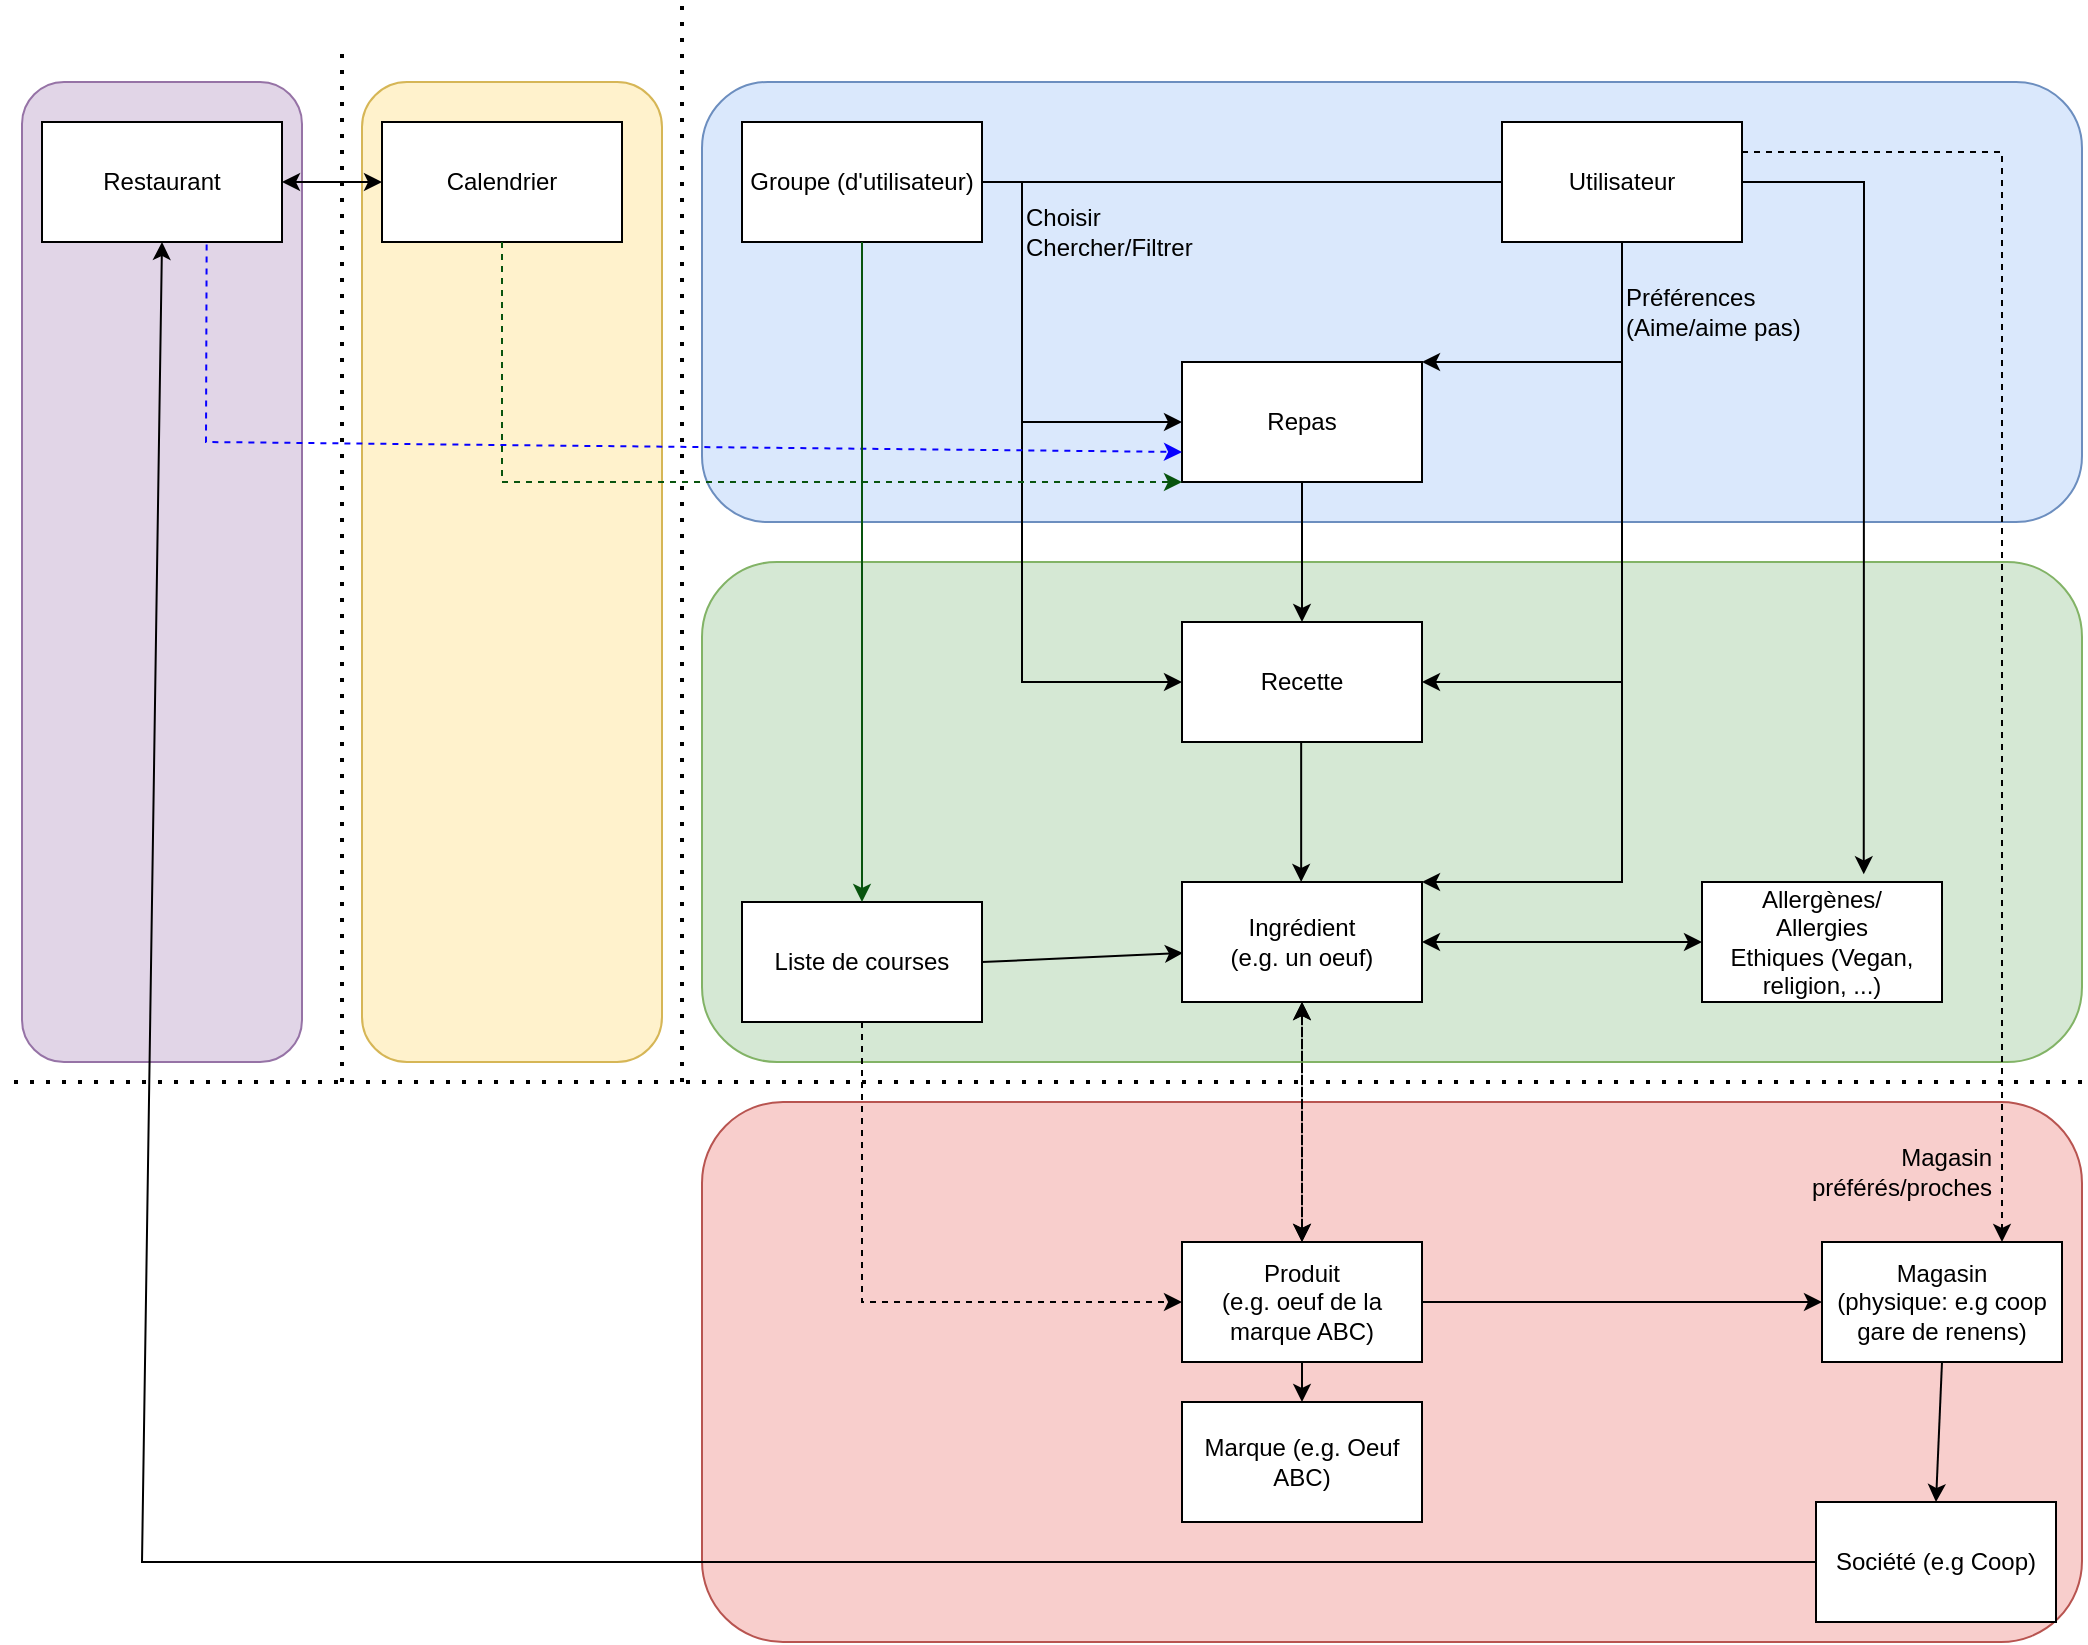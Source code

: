 <mxfile version="16.6.5" type="device"><diagram id="wpIbXrgmIj017l_0P1Ag" name="Page-1"><mxGraphModel dx="2858" dy="2178" grid="1" gridSize="10" guides="1" tooltips="1" connect="1" arrows="1" fold="1" page="1" pageScale="1" pageWidth="827" pageHeight="1169" math="0" shadow="0"><root><mxCell id="0"/><mxCell id="1" parent="0"/><mxCell id="CRGKNqj84p8VnZ42y4gL-60" value="" style="rounded=1;whiteSpace=wrap;html=1;fillColor=#e1d5e7;strokeColor=#9673a6;" vertex="1" parent="1"><mxGeometry x="-300" width="140" height="490" as="geometry"/></mxCell><mxCell id="CRGKNqj84p8VnZ42y4gL-59" value="" style="rounded=1;whiteSpace=wrap;html=1;fillColor=#fff2cc;strokeColor=#d6b656;" vertex="1" parent="1"><mxGeometry x="-130" width="150" height="490" as="geometry"/></mxCell><mxCell id="CRGKNqj84p8VnZ42y4gL-58" value="" style="rounded=1;whiteSpace=wrap;html=1;fillColor=#f8cecc;strokeColor=#b85450;" vertex="1" parent="1"><mxGeometry x="40" y="510" width="690" height="270" as="geometry"/></mxCell><mxCell id="CRGKNqj84p8VnZ42y4gL-56" value="" style="rounded=1;whiteSpace=wrap;html=1;fillColor=#d5e8d4;strokeColor=#82b366;" vertex="1" parent="1"><mxGeometry x="40" y="240" width="690" height="250" as="geometry"/></mxCell><mxCell id="CRGKNqj84p8VnZ42y4gL-55" value="" style="rounded=1;whiteSpace=wrap;html=1;fillColor=#dae8fc;strokeColor=#6c8ebf;" vertex="1" parent="1"><mxGeometry x="40" width="690" height="220" as="geometry"/></mxCell><mxCell id="CRGKNqj84p8VnZ42y4gL-1" value="Ingrédient&lt;br&gt;(e.g. un oeuf)" style="rounded=0;whiteSpace=wrap;html=1;" vertex="1" parent="1"><mxGeometry x="280" y="400" width="120" height="60" as="geometry"/></mxCell><mxCell id="CRGKNqj84p8VnZ42y4gL-28" value="" style="edgeStyle=orthogonalEdgeStyle;rounded=0;orthogonalLoop=1;jettySize=auto;html=1;dashed=1;startArrow=classic;startFill=1;" edge="1" parent="1" source="CRGKNqj84p8VnZ42y4gL-2" target="CRGKNqj84p8VnZ42y4gL-1"><mxGeometry relative="1" as="geometry"/></mxCell><mxCell id="CRGKNqj84p8VnZ42y4gL-2" value="Produit&lt;br&gt;(e.g. oeuf de la marque ABC)" style="rounded=0;whiteSpace=wrap;html=1;" vertex="1" parent="1"><mxGeometry x="280" y="580" width="120" height="60" as="geometry"/></mxCell><mxCell id="CRGKNqj84p8VnZ42y4gL-3" value="" style="endArrow=none;dashed=1;html=1;dashPattern=1 3;strokeWidth=2;rounded=0;" edge="1" parent="1"><mxGeometry width="50" height="50" relative="1" as="geometry"><mxPoint x="730" y="500" as="sourcePoint"/><mxPoint x="-310" y="500" as="targetPoint"/></mxGeometry></mxCell><mxCell id="CRGKNqj84p8VnZ42y4gL-4" value="&lt;div&gt;Utilisateur&lt;/div&gt;" style="rounded=0;whiteSpace=wrap;html=1;" vertex="1" parent="1"><mxGeometry x="440" y="20" width="120" height="60" as="geometry"/></mxCell><mxCell id="CRGKNqj84p8VnZ42y4gL-5" value="Groupe (d'utilisateur)" style="rounded=0;whiteSpace=wrap;html=1;" vertex="1" parent="1"><mxGeometry x="60" y="20" width="120" height="60" as="geometry"/></mxCell><mxCell id="CRGKNqj84p8VnZ42y4gL-6" value="Repas" style="rounded=0;whiteSpace=wrap;html=1;" vertex="1" parent="1"><mxGeometry x="280" y="140" width="120" height="60" as="geometry"/></mxCell><mxCell id="CRGKNqj84p8VnZ42y4gL-7" value="Recette" style="rounded=0;whiteSpace=wrap;html=1;" vertex="1" parent="1"><mxGeometry x="280" y="270" width="120" height="60" as="geometry"/></mxCell><mxCell id="CRGKNqj84p8VnZ42y4gL-9" value="" style="endArrow=none;html=1;rounded=0;entryX=0;entryY=0.5;entryDx=0;entryDy=0;exitX=1;exitY=0.5;exitDx=0;exitDy=0;" edge="1" parent="1" source="CRGKNqj84p8VnZ42y4gL-5" target="CRGKNqj84p8VnZ42y4gL-4"><mxGeometry width="50" height="50" relative="1" as="geometry"><mxPoint x="290" y="390" as="sourcePoint"/><mxPoint x="340" y="340" as="targetPoint"/></mxGeometry></mxCell><mxCell id="CRGKNqj84p8VnZ42y4gL-12" value="Choisir&lt;br&gt;&lt;div&gt;Chercher/Filtrer&lt;/div&gt;" style="text;html=1;strokeColor=none;fillColor=none;align=left;verticalAlign=middle;whiteSpace=wrap;rounded=0;" vertex="1" parent="1"><mxGeometry x="200" y="60" width="60" height="30" as="geometry"/></mxCell><mxCell id="CRGKNqj84p8VnZ42y4gL-14" value="" style="endArrow=classic;html=1;rounded=0;entryX=0;entryY=0.5;entryDx=0;entryDy=0;" edge="1" parent="1" target="CRGKNqj84p8VnZ42y4gL-6"><mxGeometry width="50" height="50" relative="1" as="geometry"><mxPoint x="200" y="50" as="sourcePoint"/><mxPoint x="440" y="250" as="targetPoint"/><Array as="points"><mxPoint x="200" y="170"/></Array></mxGeometry></mxCell><mxCell id="CRGKNqj84p8VnZ42y4gL-15" value="" style="endArrow=classic;html=1;rounded=0;entryX=0;entryY=0.5;entryDx=0;entryDy=0;" edge="1" parent="1" target="CRGKNqj84p8VnZ42y4gL-7"><mxGeometry width="50" height="50" relative="1" as="geometry"><mxPoint x="200" y="170" as="sourcePoint"/><mxPoint x="440" y="250" as="targetPoint"/><Array as="points"><mxPoint x="200" y="300"/></Array></mxGeometry></mxCell><mxCell id="CRGKNqj84p8VnZ42y4gL-16" value="" style="endArrow=classic;html=1;rounded=0;exitX=0.5;exitY=1;exitDx=0;exitDy=0;entryX=1;entryY=0;entryDx=0;entryDy=0;" edge="1" parent="1" source="CRGKNqj84p8VnZ42y4gL-4" target="CRGKNqj84p8VnZ42y4gL-6"><mxGeometry width="50" height="50" relative="1" as="geometry"><mxPoint x="390" y="300" as="sourcePoint"/><mxPoint x="440" y="160" as="targetPoint"/><Array as="points"><mxPoint x="500" y="140"/></Array></mxGeometry></mxCell><mxCell id="CRGKNqj84p8VnZ42y4gL-17" value="" style="endArrow=classic;html=1;rounded=0;entryX=1;entryY=0.5;entryDx=0;entryDy=0;" edge="1" parent="1" target="CRGKNqj84p8VnZ42y4gL-7"><mxGeometry width="50" height="50" relative="1" as="geometry"><mxPoint x="500" y="140" as="sourcePoint"/><mxPoint x="440" y="250" as="targetPoint"/><Array as="points"><mxPoint x="500" y="300"/></Array></mxGeometry></mxCell><mxCell id="CRGKNqj84p8VnZ42y4gL-18" value="&lt;div&gt;Préférences&lt;/div&gt;(Aime/aime pas)" style="text;html=1;strokeColor=none;fillColor=none;align=left;verticalAlign=middle;whiteSpace=wrap;rounded=0;" vertex="1" parent="1"><mxGeometry x="500" y="100" width="90" height="30" as="geometry"/></mxCell><mxCell id="CRGKNqj84p8VnZ42y4gL-19" value="" style="endArrow=classic;html=1;rounded=0;entryX=1;entryY=0;entryDx=0;entryDy=0;" edge="1" parent="1" target="CRGKNqj84p8VnZ42y4gL-1"><mxGeometry width="50" height="50" relative="1" as="geometry"><mxPoint x="500" y="300" as="sourcePoint"/><mxPoint x="510" y="260" as="targetPoint"/><Array as="points"><mxPoint x="500" y="400"/></Array></mxGeometry></mxCell><mxCell id="CRGKNqj84p8VnZ42y4gL-20" value="" style="endArrow=classic;html=1;rounded=0;entryX=1;entryY=0.5;entryDx=0;entryDy=0;exitX=0;exitY=0.5;exitDx=0;exitDy=0;startArrow=classic;startFill=1;" edge="1" parent="1" source="CRGKNqj84p8VnZ42y4gL-21" target="CRGKNqj84p8VnZ42y4gL-1"><mxGeometry width="50" height="50" relative="1" as="geometry"><mxPoint x="640" y="420" as="sourcePoint"/><mxPoint x="510" y="260" as="targetPoint"/></mxGeometry></mxCell><mxCell id="CRGKNqj84p8VnZ42y4gL-21" value="Allergènes/&lt;br&gt;Allergies&lt;br&gt;Ethiques (Vegan, religion, ...)" style="rounded=0;whiteSpace=wrap;html=1;" vertex="1" parent="1"><mxGeometry x="540" y="400" width="120" height="60" as="geometry"/></mxCell><mxCell id="CRGKNqj84p8VnZ42y4gL-22" value="" style="endArrow=classic;html=1;rounded=0;entryX=0.674;entryY=-0.064;entryDx=0;entryDy=0;entryPerimeter=0;exitX=1;exitY=0.5;exitDx=0;exitDy=0;" edge="1" parent="1" source="CRGKNqj84p8VnZ42y4gL-4" target="CRGKNqj84p8VnZ42y4gL-21"><mxGeometry width="50" height="50" relative="1" as="geometry"><mxPoint x="290" y="300" as="sourcePoint"/><mxPoint x="340" y="250" as="targetPoint"/><Array as="points"><mxPoint x="621" y="50"/></Array></mxGeometry></mxCell><mxCell id="CRGKNqj84p8VnZ42y4gL-24" value="" style="endArrow=classic;html=1;rounded=0;entryX=0.5;entryY=0;entryDx=0;entryDy=0;exitX=0.5;exitY=1;exitDx=0;exitDy=0;dashed=1;startArrow=classic;startFill=1;" edge="1" parent="1" source="CRGKNqj84p8VnZ42y4gL-1" target="CRGKNqj84p8VnZ42y4gL-2"><mxGeometry width="50" height="50" relative="1" as="geometry"><mxPoint x="340" y="470" as="sourcePoint"/><mxPoint x="390" y="400" as="targetPoint"/></mxGeometry></mxCell><mxCell id="CRGKNqj84p8VnZ42y4gL-25" value="Magasin&lt;br&gt;(physique: e.g coop gare de renens)" style="rounded=0;whiteSpace=wrap;html=1;" vertex="1" parent="1"><mxGeometry x="600" y="580" width="120" height="60" as="geometry"/></mxCell><mxCell id="CRGKNqj84p8VnZ42y4gL-26" value="Marque (e.g. Oeuf ABC)" style="rounded=0;whiteSpace=wrap;html=1;" vertex="1" parent="1"><mxGeometry x="280" y="660" width="120" height="60" as="geometry"/></mxCell><mxCell id="CRGKNqj84p8VnZ42y4gL-27" value="" style="endArrow=classic;html=1;rounded=0;entryX=0;entryY=0.5;entryDx=0;entryDy=0;exitX=1;exitY=0.5;exitDx=0;exitDy=0;" edge="1" parent="1" source="CRGKNqj84p8VnZ42y4gL-2" target="CRGKNqj84p8VnZ42y4gL-25"><mxGeometry width="50" height="50" relative="1" as="geometry"><mxPoint x="340" y="570" as="sourcePoint"/><mxPoint x="390" y="520" as="targetPoint"/></mxGeometry></mxCell><mxCell id="CRGKNqj84p8VnZ42y4gL-30" value="&lt;div&gt;Liste de courses&lt;/div&gt;" style="rounded=0;whiteSpace=wrap;html=1;" vertex="1" parent="1"><mxGeometry x="60" y="410" width="120" height="60" as="geometry"/></mxCell><mxCell id="CRGKNqj84p8VnZ42y4gL-32" value="" style="endArrow=classic;html=1;rounded=0;entryX=0.004;entryY=0.592;entryDx=0;entryDy=0;entryPerimeter=0;exitX=1;exitY=0.5;exitDx=0;exitDy=0;" edge="1" parent="1" source="CRGKNqj84p8VnZ42y4gL-30" target="CRGKNqj84p8VnZ42y4gL-1"><mxGeometry width="50" height="50" relative="1" as="geometry"><mxPoint x="340" y="200" as="sourcePoint"/><mxPoint x="390" y="150" as="targetPoint"/></mxGeometry></mxCell><mxCell id="CRGKNqj84p8VnZ42y4gL-33" value="" style="endArrow=classic;html=1;rounded=0;exitX=0.5;exitY=1;exitDx=0;exitDy=0;" edge="1" parent="1" source="CRGKNqj84p8VnZ42y4gL-6" target="CRGKNqj84p8VnZ42y4gL-7"><mxGeometry width="50" height="50" relative="1" as="geometry"><mxPoint x="-20" y="60" as="sourcePoint"/><mxPoint x="390" y="280" as="targetPoint"/></mxGeometry></mxCell><mxCell id="CRGKNqj84p8VnZ42y4gL-34" value="" style="endArrow=classic;html=1;rounded=0;exitX=0.5;exitY=1;exitDx=0;exitDy=0;" edge="1" parent="1"><mxGeometry width="50" height="50" relative="1" as="geometry"><mxPoint x="339.58" y="330.0" as="sourcePoint"/><mxPoint x="339.58" y="400.0" as="targetPoint"/></mxGeometry></mxCell><mxCell id="CRGKNqj84p8VnZ42y4gL-37" value="" style="endArrow=classic;html=1;rounded=0;entryX=0;entryY=0.5;entryDx=0;entryDy=0;exitX=0.5;exitY=1;exitDx=0;exitDy=0;dashed=1;" edge="1" parent="1" source="CRGKNqj84p8VnZ42y4gL-30" target="CRGKNqj84p8VnZ42y4gL-2"><mxGeometry width="50" height="50" relative="1" as="geometry"><mxPoint x="420" y="370" as="sourcePoint"/><mxPoint x="470" y="320" as="targetPoint"/><Array as="points"><mxPoint x="120" y="610"/></Array></mxGeometry></mxCell><mxCell id="CRGKNqj84p8VnZ42y4gL-38" value="" style="endArrow=classic;html=1;rounded=0;entryX=0.75;entryY=0;entryDx=0;entryDy=0;dashed=1;exitX=1;exitY=0.25;exitDx=0;exitDy=0;" edge="1" parent="1" source="CRGKNqj84p8VnZ42y4gL-4" target="CRGKNqj84p8VnZ42y4gL-25"><mxGeometry width="50" height="50" relative="1" as="geometry"><mxPoint x="620" y="50" as="sourcePoint"/><mxPoint x="1150" y="340" as="targetPoint"/><Array as="points"><mxPoint x="690" y="35"/></Array></mxGeometry></mxCell><mxCell id="CRGKNqj84p8VnZ42y4gL-41" value="&lt;div&gt;Société (e.g Coop)&lt;/div&gt;" style="rounded=0;whiteSpace=wrap;html=1;" vertex="1" parent="1"><mxGeometry x="597" y="710" width="120" height="60" as="geometry"/></mxCell><mxCell id="CRGKNqj84p8VnZ42y4gL-43" value="" style="endArrow=classic;html=1;rounded=0;exitX=0.5;exitY=1;exitDx=0;exitDy=0;entryX=0.5;entryY=0;entryDx=0;entryDy=0;" edge="1" parent="1" source="CRGKNqj84p8VnZ42y4gL-2" target="CRGKNqj84p8VnZ42y4gL-26"><mxGeometry width="50" height="50" relative="1" as="geometry"><mxPoint x="530" y="580" as="sourcePoint"/><mxPoint x="580" y="530" as="targetPoint"/></mxGeometry></mxCell><mxCell id="CRGKNqj84p8VnZ42y4gL-44" value="" style="endArrow=classic;html=1;rounded=0;entryX=0.5;entryY=0;entryDx=0;entryDy=0;exitX=0.5;exitY=1;exitDx=0;exitDy=0;" edge="1" parent="1" source="CRGKNqj84p8VnZ42y4gL-25" target="CRGKNqj84p8VnZ42y4gL-41"><mxGeometry width="50" height="50" relative="1" as="geometry"><mxPoint x="260" y="580" as="sourcePoint"/><mxPoint x="310" y="530" as="targetPoint"/></mxGeometry></mxCell><mxCell id="CRGKNqj84p8VnZ42y4gL-45" value="&lt;div&gt;Magasin préférés/proches&lt;/div&gt;" style="text;html=1;strokeColor=none;fillColor=none;align=right;verticalAlign=middle;whiteSpace=wrap;rounded=0;" vertex="1" parent="1"><mxGeometry x="627" y="530" width="60" height="30" as="geometry"/></mxCell><mxCell id="CRGKNqj84p8VnZ42y4gL-46" value="" style="endArrow=none;dashed=1;html=1;dashPattern=1 3;strokeWidth=2;rounded=0;" edge="1" parent="1"><mxGeometry width="50" height="50" relative="1" as="geometry"><mxPoint x="30" y="500" as="sourcePoint"/><mxPoint x="30" y="-40" as="targetPoint"/></mxGeometry></mxCell><mxCell id="CRGKNqj84p8VnZ42y4gL-47" value="Restaurant" style="rounded=0;whiteSpace=wrap;html=1;" vertex="1" parent="1"><mxGeometry x="-290" y="20" width="120" height="60" as="geometry"/></mxCell><mxCell id="CRGKNqj84p8VnZ42y4gL-48" value="" style="endArrow=none;html=1;rounded=0;entryX=0;entryY=0.5;entryDx=0;entryDy=0;exitX=0.5;exitY=1;exitDx=0;exitDy=0;startArrow=classic;startFill=1;endFill=0;" edge="1" parent="1" source="CRGKNqj84p8VnZ42y4gL-47" target="CRGKNqj84p8VnZ42y4gL-41"><mxGeometry width="50" height="50" relative="1" as="geometry"><mxPoint x="220" y="490" as="sourcePoint"/><mxPoint x="270" y="440" as="targetPoint"/><Array as="points"><mxPoint x="-240" y="740"/></Array></mxGeometry></mxCell><mxCell id="CRGKNqj84p8VnZ42y4gL-49" value="" style="endArrow=classic;html=1;rounded=0;entryX=0;entryY=0.75;entryDx=0;entryDy=0;exitX=0.686;exitY=1.02;exitDx=0;exitDy=0;exitPerimeter=0;strokeColor=#0800FF;dashed=1;" edge="1" parent="1" source="CRGKNqj84p8VnZ42y4gL-47" target="CRGKNqj84p8VnZ42y4gL-6"><mxGeometry width="50" height="50" relative="1" as="geometry"><mxPoint x="-310" y="185" as="sourcePoint"/><mxPoint x="250" y="330" as="targetPoint"/><Array as="points"><mxPoint x="-208" y="180"/></Array></mxGeometry></mxCell><mxCell id="CRGKNqj84p8VnZ42y4gL-51" value="Calendrier" style="rounded=0;whiteSpace=wrap;html=1;" vertex="1" parent="1"><mxGeometry x="-120" y="20" width="120" height="60" as="geometry"/></mxCell><mxCell id="CRGKNqj84p8VnZ42y4gL-52" value="" style="endArrow=none;dashed=1;html=1;dashPattern=1 3;strokeWidth=2;rounded=0;" edge="1" parent="1"><mxGeometry width="50" height="50" relative="1" as="geometry"><mxPoint x="-140" y="500" as="sourcePoint"/><mxPoint x="-140" y="-20" as="targetPoint"/></mxGeometry></mxCell><mxCell id="CRGKNqj84p8VnZ42y4gL-53" value="" style="endArrow=classic;startArrow=classic;html=1;rounded=0;entryX=0;entryY=0.5;entryDx=0;entryDy=0;exitX=1;exitY=0.5;exitDx=0;exitDy=0;" edge="1" parent="1" source="CRGKNqj84p8VnZ42y4gL-47" target="CRGKNqj84p8VnZ42y4gL-51"><mxGeometry width="50" height="50" relative="1" as="geometry"><mxPoint x="440" y="330" as="sourcePoint"/><mxPoint x="490" y="280" as="targetPoint"/></mxGeometry></mxCell><mxCell id="CRGKNqj84p8VnZ42y4gL-54" value="" style="endArrow=classic;html=1;rounded=0;exitX=0.5;exitY=1;exitDx=0;exitDy=0;entryX=0;entryY=1;entryDx=0;entryDy=0;strokeColor=#08540E;dashed=1;" edge="1" parent="1" source="CRGKNqj84p8VnZ42y4gL-51" target="CRGKNqj84p8VnZ42y4gL-6"><mxGeometry width="50" height="50" relative="1" as="geometry"><mxPoint x="210" y="330" as="sourcePoint"/><mxPoint x="260" y="280" as="targetPoint"/><Array as="points"><mxPoint x="-60" y="200"/></Array></mxGeometry></mxCell><mxCell id="CRGKNqj84p8VnZ42y4gL-63" value="" style="endArrow=classic;html=1;rounded=0;strokeColor=#08540E;entryX=0.5;entryY=0;entryDx=0;entryDy=0;exitX=0.5;exitY=1;exitDx=0;exitDy=0;" edge="1" parent="1" source="CRGKNqj84p8VnZ42y4gL-5" target="CRGKNqj84p8VnZ42y4gL-30"><mxGeometry width="50" height="50" relative="1" as="geometry"><mxPoint x="440" y="430" as="sourcePoint"/><mxPoint x="490" y="380" as="targetPoint"/></mxGeometry></mxCell></root></mxGraphModel></diagram></mxfile>